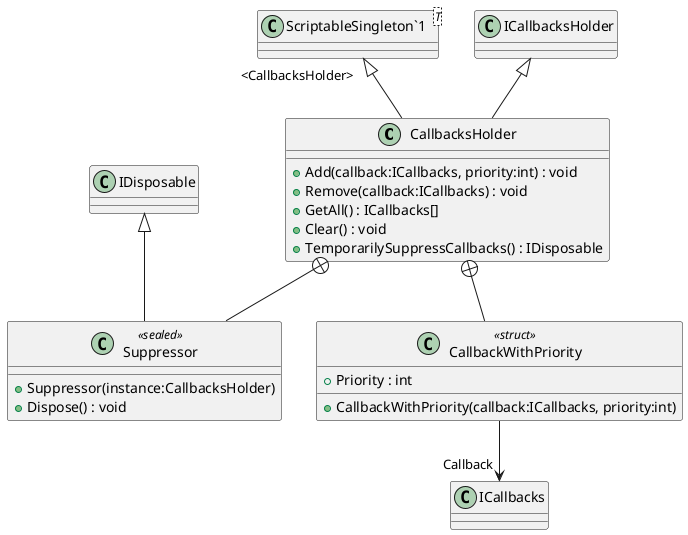 @startuml
class CallbacksHolder {
    + Add(callback:ICallbacks, priority:int) : void
    + Remove(callback:ICallbacks) : void
    + GetAll() : ICallbacks[]
    + Clear() : void
    + TemporarilySuppressCallbacks() : IDisposable
}
class "ScriptableSingleton`1"<T> {
}
class CallbackWithPriority <<struct>> {
    + Priority : int
    + CallbackWithPriority(callback:ICallbacks, priority:int)
}
class Suppressor <<sealed>> {
    + Suppressor(instance:CallbacksHolder)
    + Dispose() : void
}
"ScriptableSingleton`1" "<CallbacksHolder>" <|-- CallbacksHolder
ICallbacksHolder <|-- CallbacksHolder
CallbacksHolder +-- CallbackWithPriority
CallbackWithPriority --> "Callback" ICallbacks
CallbacksHolder +-- Suppressor
IDisposable <|-- Suppressor
@enduml
